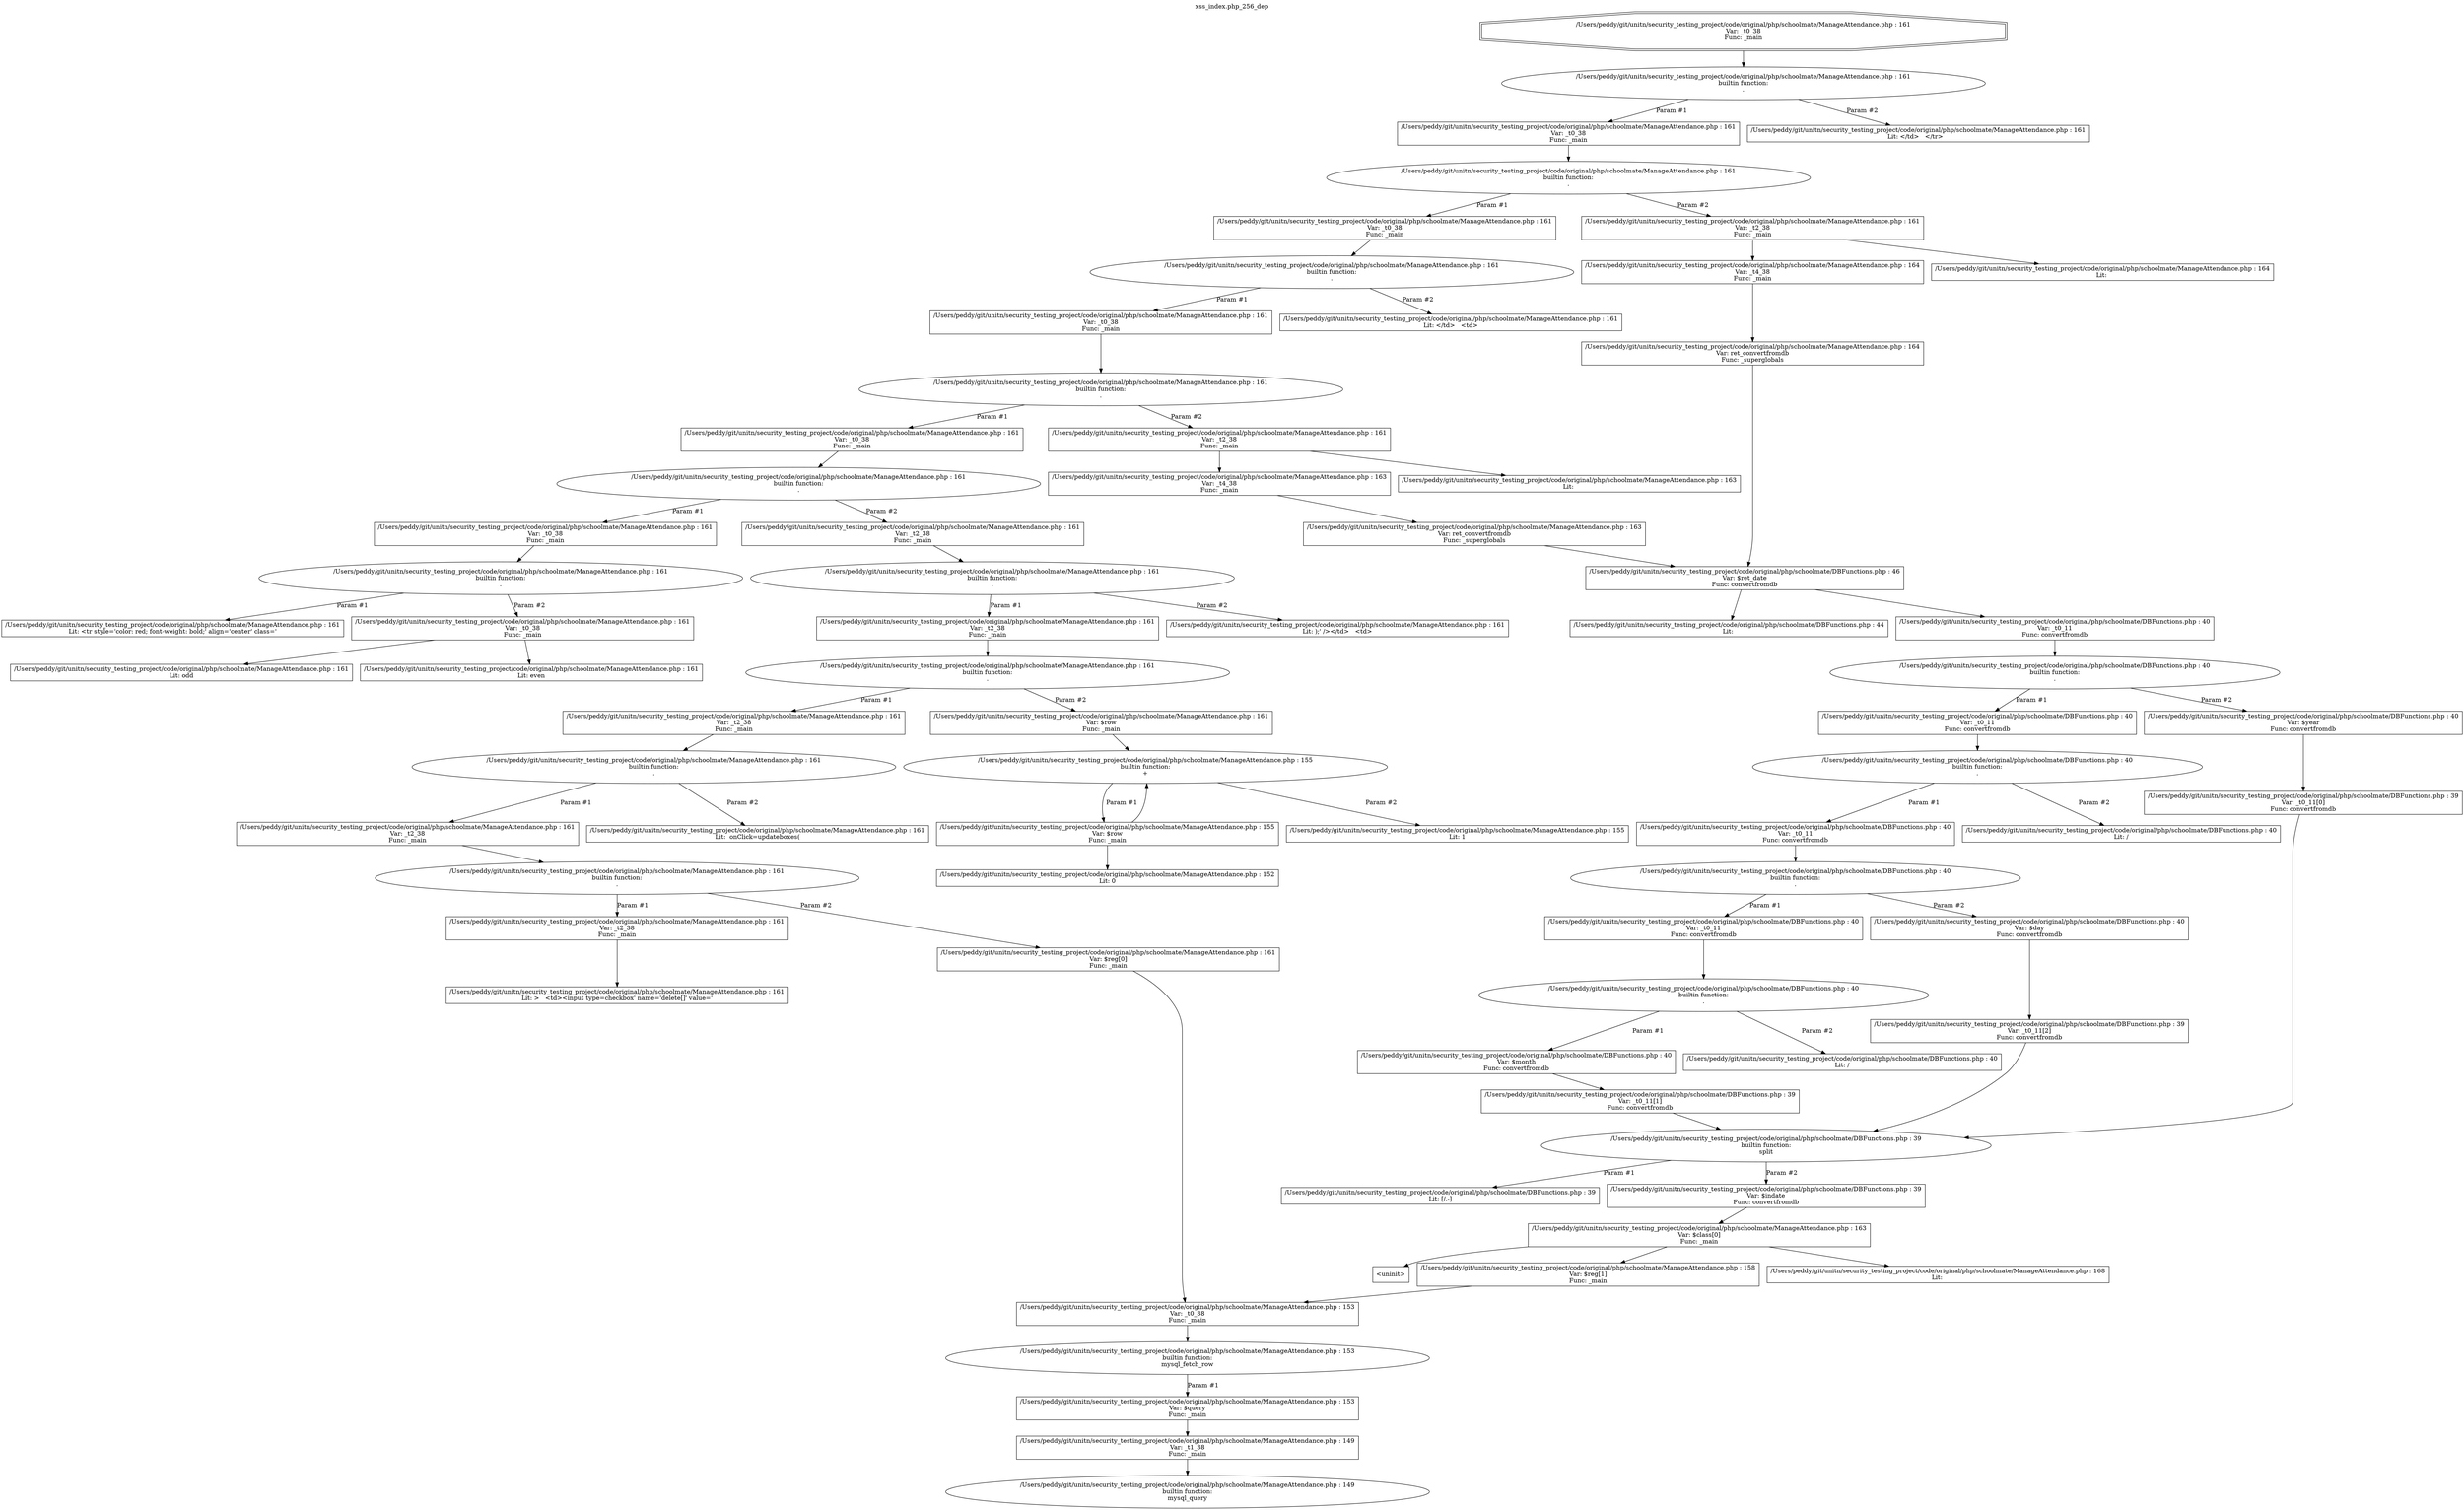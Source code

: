 digraph cfg {
  label="xss_index.php_256_dep";
  labelloc=t;
  n1 [shape=doubleoctagon, label="/Users/peddy/git/unitn/security_testing_project/code/original/php/schoolmate/ManageAttendance.php : 161\nVar: _t0_38\nFunc: _main\n"];
  n2 [shape=ellipse, label="/Users/peddy/git/unitn/security_testing_project/code/original/php/schoolmate/ManageAttendance.php : 161\nbuiltin function:\n.\n"];
  n3 [shape=box, label="/Users/peddy/git/unitn/security_testing_project/code/original/php/schoolmate/ManageAttendance.php : 161\nVar: _t0_38\nFunc: _main\n"];
  n4 [shape=ellipse, label="/Users/peddy/git/unitn/security_testing_project/code/original/php/schoolmate/ManageAttendance.php : 161\nbuiltin function:\n.\n"];
  n5 [shape=box, label="/Users/peddy/git/unitn/security_testing_project/code/original/php/schoolmate/ManageAttendance.php : 161\nVar: _t0_38\nFunc: _main\n"];
  n6 [shape=ellipse, label="/Users/peddy/git/unitn/security_testing_project/code/original/php/schoolmate/ManageAttendance.php : 161\nbuiltin function:\n.\n"];
  n7 [shape=box, label="/Users/peddy/git/unitn/security_testing_project/code/original/php/schoolmate/ManageAttendance.php : 161\nVar: _t0_38\nFunc: _main\n"];
  n8 [shape=ellipse, label="/Users/peddy/git/unitn/security_testing_project/code/original/php/schoolmate/ManageAttendance.php : 161\nbuiltin function:\n.\n"];
  n9 [shape=box, label="/Users/peddy/git/unitn/security_testing_project/code/original/php/schoolmate/ManageAttendance.php : 161\nVar: _t0_38\nFunc: _main\n"];
  n10 [shape=ellipse, label="/Users/peddy/git/unitn/security_testing_project/code/original/php/schoolmate/ManageAttendance.php : 161\nbuiltin function:\n.\n"];
  n11 [shape=box, label="/Users/peddy/git/unitn/security_testing_project/code/original/php/schoolmate/ManageAttendance.php : 161\nVar: _t0_38\nFunc: _main\n"];
  n12 [shape=ellipse, label="/Users/peddy/git/unitn/security_testing_project/code/original/php/schoolmate/ManageAttendance.php : 161\nbuiltin function:\n.\n"];
  n13 [shape=box, label="/Users/peddy/git/unitn/security_testing_project/code/original/php/schoolmate/ManageAttendance.php : 161\nLit: <tr style='color: red; font-weight: bold;' align='center' class='\n"];
  n14 [shape=box, label="/Users/peddy/git/unitn/security_testing_project/code/original/php/schoolmate/ManageAttendance.php : 161\nVar: _t0_38\nFunc: _main\n"];
  n15 [shape=box, label="/Users/peddy/git/unitn/security_testing_project/code/original/php/schoolmate/ManageAttendance.php : 161\nLit: odd\n"];
  n16 [shape=box, label="/Users/peddy/git/unitn/security_testing_project/code/original/php/schoolmate/ManageAttendance.php : 161\nLit: even\n"];
  n17 [shape=box, label="/Users/peddy/git/unitn/security_testing_project/code/original/php/schoolmate/ManageAttendance.php : 161\nVar: _t2_38\nFunc: _main\n"];
  n18 [shape=ellipse, label="/Users/peddy/git/unitn/security_testing_project/code/original/php/schoolmate/ManageAttendance.php : 161\nbuiltin function:\n.\n"];
  n19 [shape=box, label="/Users/peddy/git/unitn/security_testing_project/code/original/php/schoolmate/ManageAttendance.php : 161\nVar: _t2_38\nFunc: _main\n"];
  n20 [shape=ellipse, label="/Users/peddy/git/unitn/security_testing_project/code/original/php/schoolmate/ManageAttendance.php : 161\nbuiltin function:\n.\n"];
  n21 [shape=box, label="/Users/peddy/git/unitn/security_testing_project/code/original/php/schoolmate/ManageAttendance.php : 161\nVar: _t2_38\nFunc: _main\n"];
  n22 [shape=ellipse, label="/Users/peddy/git/unitn/security_testing_project/code/original/php/schoolmate/ManageAttendance.php : 161\nbuiltin function:\n.\n"];
  n23 [shape=box, label="/Users/peddy/git/unitn/security_testing_project/code/original/php/schoolmate/ManageAttendance.php : 161\nVar: _t2_38\nFunc: _main\n"];
  n24 [shape=ellipse, label="/Users/peddy/git/unitn/security_testing_project/code/original/php/schoolmate/ManageAttendance.php : 161\nbuiltin function:\n.\n"];
  n25 [shape=box, label="/Users/peddy/git/unitn/security_testing_project/code/original/php/schoolmate/ManageAttendance.php : 161\nVar: _t2_38\nFunc: _main\n"];
  n26 [shape=box, label="/Users/peddy/git/unitn/security_testing_project/code/original/php/schoolmate/ManageAttendance.php : 161\nLit: >   <td><input type=checkbox' name='delete[]' value='\n"];
  n27 [shape=box, label="/Users/peddy/git/unitn/security_testing_project/code/original/php/schoolmate/ManageAttendance.php : 161\nVar: $reg[0]\nFunc: _main\n"];
  n28 [shape=box, label="/Users/peddy/git/unitn/security_testing_project/code/original/php/schoolmate/ManageAttendance.php : 153\nVar: _t0_38\nFunc: _main\n"];
  n29 [shape=ellipse, label="/Users/peddy/git/unitn/security_testing_project/code/original/php/schoolmate/ManageAttendance.php : 153\nbuiltin function:\nmysql_fetch_row\n"];
  n30 [shape=box, label="/Users/peddy/git/unitn/security_testing_project/code/original/php/schoolmate/ManageAttendance.php : 153\nVar: $query\nFunc: _main\n"];
  n31 [shape=box, label="/Users/peddy/git/unitn/security_testing_project/code/original/php/schoolmate/ManageAttendance.php : 149\nVar: _t1_38\nFunc: _main\n"];
  n32 [shape=ellipse, label="/Users/peddy/git/unitn/security_testing_project/code/original/php/schoolmate/ManageAttendance.php : 149\nbuiltin function:\nmysql_query\n"];
  n33 [shape=box, label="/Users/peddy/git/unitn/security_testing_project/code/original/php/schoolmate/ManageAttendance.php : 161\nLit:  onClick=updateboxes(\n"];
  n34 [shape=box, label="/Users/peddy/git/unitn/security_testing_project/code/original/php/schoolmate/ManageAttendance.php : 161\nVar: $row\nFunc: _main\n"];
  n35 [shape=ellipse, label="/Users/peddy/git/unitn/security_testing_project/code/original/php/schoolmate/ManageAttendance.php : 155\nbuiltin function:\n+\n"];
  n36 [shape=box, label="/Users/peddy/git/unitn/security_testing_project/code/original/php/schoolmate/ManageAttendance.php : 155\nVar: $row\nFunc: _main\n"];
  n37 [shape=box, label="/Users/peddy/git/unitn/security_testing_project/code/original/php/schoolmate/ManageAttendance.php : 152\nLit: 0\n"];
  n38 [shape=box, label="/Users/peddy/git/unitn/security_testing_project/code/original/php/schoolmate/ManageAttendance.php : 155\nLit: 1\n"];
  n39 [shape=box, label="/Users/peddy/git/unitn/security_testing_project/code/original/php/schoolmate/ManageAttendance.php : 161\nLit: );' /></td>   <td>\n"];
  n40 [shape=box, label="/Users/peddy/git/unitn/security_testing_project/code/original/php/schoolmate/ManageAttendance.php : 161\nVar: _t2_38\nFunc: _main\n"];
  n41 [shape=box, label="/Users/peddy/git/unitn/security_testing_project/code/original/php/schoolmate/ManageAttendance.php : 163\nVar: _t4_38\nFunc: _main\n"];
  n42 [shape=box, label="/Users/peddy/git/unitn/security_testing_project/code/original/php/schoolmate/ManageAttendance.php : 163\nVar: ret_convertfromdb\nFunc: _superglobals\n"];
  n43 [shape=box, label="/Users/peddy/git/unitn/security_testing_project/code/original/php/schoolmate/DBFunctions.php : 46\nVar: $ret_date\nFunc: convertfromdb\n"];
  n44 [shape=box, label="/Users/peddy/git/unitn/security_testing_project/code/original/php/schoolmate/DBFunctions.php : 44\nLit: \n"];
  n45 [shape=box, label="/Users/peddy/git/unitn/security_testing_project/code/original/php/schoolmate/DBFunctions.php : 40\nVar: _t0_11\nFunc: convertfromdb\n"];
  n46 [shape=ellipse, label="/Users/peddy/git/unitn/security_testing_project/code/original/php/schoolmate/DBFunctions.php : 40\nbuiltin function:\n.\n"];
  n47 [shape=box, label="/Users/peddy/git/unitn/security_testing_project/code/original/php/schoolmate/DBFunctions.php : 40\nVar: _t0_11\nFunc: convertfromdb\n"];
  n48 [shape=ellipse, label="/Users/peddy/git/unitn/security_testing_project/code/original/php/schoolmate/DBFunctions.php : 40\nbuiltin function:\n.\n"];
  n49 [shape=box, label="/Users/peddy/git/unitn/security_testing_project/code/original/php/schoolmate/DBFunctions.php : 40\nVar: _t0_11\nFunc: convertfromdb\n"];
  n50 [shape=ellipse, label="/Users/peddy/git/unitn/security_testing_project/code/original/php/schoolmate/DBFunctions.php : 40\nbuiltin function:\n.\n"];
  n51 [shape=box, label="/Users/peddy/git/unitn/security_testing_project/code/original/php/schoolmate/DBFunctions.php : 40\nVar: _t0_11\nFunc: convertfromdb\n"];
  n52 [shape=ellipse, label="/Users/peddy/git/unitn/security_testing_project/code/original/php/schoolmate/DBFunctions.php : 40\nbuiltin function:\n.\n"];
  n53 [shape=box, label="/Users/peddy/git/unitn/security_testing_project/code/original/php/schoolmate/DBFunctions.php : 40\nVar: $month\nFunc: convertfromdb\n"];
  n54 [shape=box, label="/Users/peddy/git/unitn/security_testing_project/code/original/php/schoolmate/DBFunctions.php : 39\nVar: _t0_11[1]\nFunc: convertfromdb\n"];
  n55 [shape=ellipse, label="/Users/peddy/git/unitn/security_testing_project/code/original/php/schoolmate/DBFunctions.php : 39\nbuiltin function:\nsplit\n"];
  n56 [shape=box, label="/Users/peddy/git/unitn/security_testing_project/code/original/php/schoolmate/DBFunctions.php : 39\nLit: [/.-]\n"];
  n57 [shape=box, label="/Users/peddy/git/unitn/security_testing_project/code/original/php/schoolmate/DBFunctions.php : 39\nVar: $indate\nFunc: convertfromdb\n"];
  n58 [shape=box, label="/Users/peddy/git/unitn/security_testing_project/code/original/php/schoolmate/ManageAttendance.php : 163\nVar: $class[0]\nFunc: _main\n"];
  n59 [shape=box, label="<uninit>"];
  n60 [shape=box, label="/Users/peddy/git/unitn/security_testing_project/code/original/php/schoolmate/ManageAttendance.php : 158\nVar: $reg[1]\nFunc: _main\n"];
  n61 [shape=box, label="/Users/peddy/git/unitn/security_testing_project/code/original/php/schoolmate/ManageAttendance.php : 168\nLit: \n"];
  n62 [shape=box, label="/Users/peddy/git/unitn/security_testing_project/code/original/php/schoolmate/DBFunctions.php : 40\nLit: /\n"];
  n63 [shape=box, label="/Users/peddy/git/unitn/security_testing_project/code/original/php/schoolmate/DBFunctions.php : 40\nVar: $day\nFunc: convertfromdb\n"];
  n64 [shape=box, label="/Users/peddy/git/unitn/security_testing_project/code/original/php/schoolmate/DBFunctions.php : 39\nVar: _t0_11[2]\nFunc: convertfromdb\n"];
  n65 [shape=box, label="/Users/peddy/git/unitn/security_testing_project/code/original/php/schoolmate/DBFunctions.php : 40\nLit: /\n"];
  n66 [shape=box, label="/Users/peddy/git/unitn/security_testing_project/code/original/php/schoolmate/DBFunctions.php : 40\nVar: $year\nFunc: convertfromdb\n"];
  n67 [shape=box, label="/Users/peddy/git/unitn/security_testing_project/code/original/php/schoolmate/DBFunctions.php : 39\nVar: _t0_11[0]\nFunc: convertfromdb\n"];
  n68 [shape=box, label="/Users/peddy/git/unitn/security_testing_project/code/original/php/schoolmate/ManageAttendance.php : 163\nLit: \n"];
  n69 [shape=box, label="/Users/peddy/git/unitn/security_testing_project/code/original/php/schoolmate/ManageAttendance.php : 161\nLit: </td>   <td>\n"];
  n70 [shape=box, label="/Users/peddy/git/unitn/security_testing_project/code/original/php/schoolmate/ManageAttendance.php : 161\nVar: _t2_38\nFunc: _main\n"];
  n71 [shape=box, label="/Users/peddy/git/unitn/security_testing_project/code/original/php/schoolmate/ManageAttendance.php : 164\nVar: _t4_38\nFunc: _main\n"];
  n72 [shape=box, label="/Users/peddy/git/unitn/security_testing_project/code/original/php/schoolmate/ManageAttendance.php : 164\nVar: ret_convertfromdb\nFunc: _superglobals\n"];
  n73 [shape=box, label="/Users/peddy/git/unitn/security_testing_project/code/original/php/schoolmate/ManageAttendance.php : 164\nLit: \n"];
  n74 [shape=box, label="/Users/peddy/git/unitn/security_testing_project/code/original/php/schoolmate/ManageAttendance.php : 161\nLit: </td>   </tr>   \n"];
  n1 -> n2;
  n3 -> n4;
  n5 -> n6;
  n7 -> n8;
  n9 -> n10;
  n11 -> n12;
  n12 -> n13[label="Param #1"];
  n12 -> n14[label="Param #2"];
  n14 -> n15;
  n14 -> n16;
  n10 -> n11[label="Param #1"];
  n10 -> n17[label="Param #2"];
  n17 -> n18;
  n19 -> n20;
  n21 -> n22;
  n23 -> n24;
  n25 -> n26;
  n24 -> n25[label="Param #1"];
  n24 -> n27[label="Param #2"];
  n28 -> n29;
  n31 -> n32;
  n30 -> n31;
  n29 -> n30[label="Param #1"];
  n27 -> n28;
  n22 -> n23[label="Param #1"];
  n22 -> n33[label="Param #2"];
  n20 -> n21[label="Param #1"];
  n20 -> n34[label="Param #2"];
  n34 -> n35;
  n36 -> n37;
  n36 -> n35;
  n35 -> n36[label="Param #1"];
  n35 -> n38[label="Param #2"];
  n18 -> n19[label="Param #1"];
  n18 -> n39[label="Param #2"];
  n8 -> n9[label="Param #1"];
  n8 -> n40[label="Param #2"];
  n43 -> n44;
  n43 -> n45;
  n45 -> n46;
  n47 -> n48;
  n49 -> n50;
  n51 -> n52;
  n54 -> n55;
  n55 -> n56[label="Param #1"];
  n55 -> n57[label="Param #2"];
  n58 -> n59;
  n58 -> n60;
  n58 -> n61;
  n60 -> n28;
  n57 -> n58;
  n53 -> n54;
  n52 -> n53[label="Param #1"];
  n52 -> n62[label="Param #2"];
  n50 -> n51[label="Param #1"];
  n50 -> n63[label="Param #2"];
  n64 -> n55;
  n63 -> n64;
  n48 -> n49[label="Param #1"];
  n48 -> n65[label="Param #2"];
  n46 -> n47[label="Param #1"];
  n46 -> n66[label="Param #2"];
  n67 -> n55;
  n66 -> n67;
  n42 -> n43;
  n41 -> n42;
  n40 -> n41;
  n40 -> n68;
  n6 -> n7[label="Param #1"];
  n6 -> n69[label="Param #2"];
  n4 -> n5[label="Param #1"];
  n4 -> n70[label="Param #2"];
  n72 -> n43;
  n71 -> n72;
  n70 -> n71;
  n70 -> n73;
  n2 -> n3[label="Param #1"];
  n2 -> n74[label="Param #2"];
}

